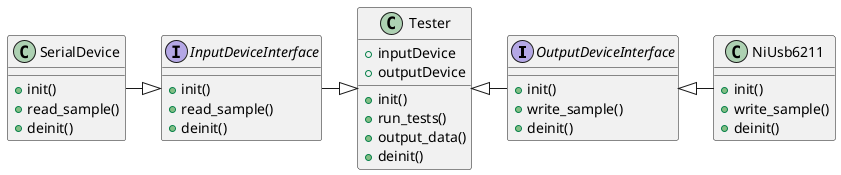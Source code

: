 @startuml tester

' Interfaces/classes
interface OutputDeviceInterface {
    + init()
    + write_sample()
    + deinit()
}

class NiUsb6211 {
    + init()
    + write_sample()
    + deinit()
}

interface InputDeviceInterface {
    + init()
    + read_sample()
    + deinit()
}

class SerialDevice {
    + init()
    + read_sample()
    + deinit()
}

class Tester {
    + inputDevice
    + outputDevice
    + init()
    + run_tests()
    + output_data()
    + deinit()
}

'  Relations
OutputDeviceInterface <|-right- NiUsb6211
InputDeviceInterface <|-left- SerialDevice

Tester <|-right- OutputDeviceInterface
Tester <|-left- InputDeviceInterface

@enduml
